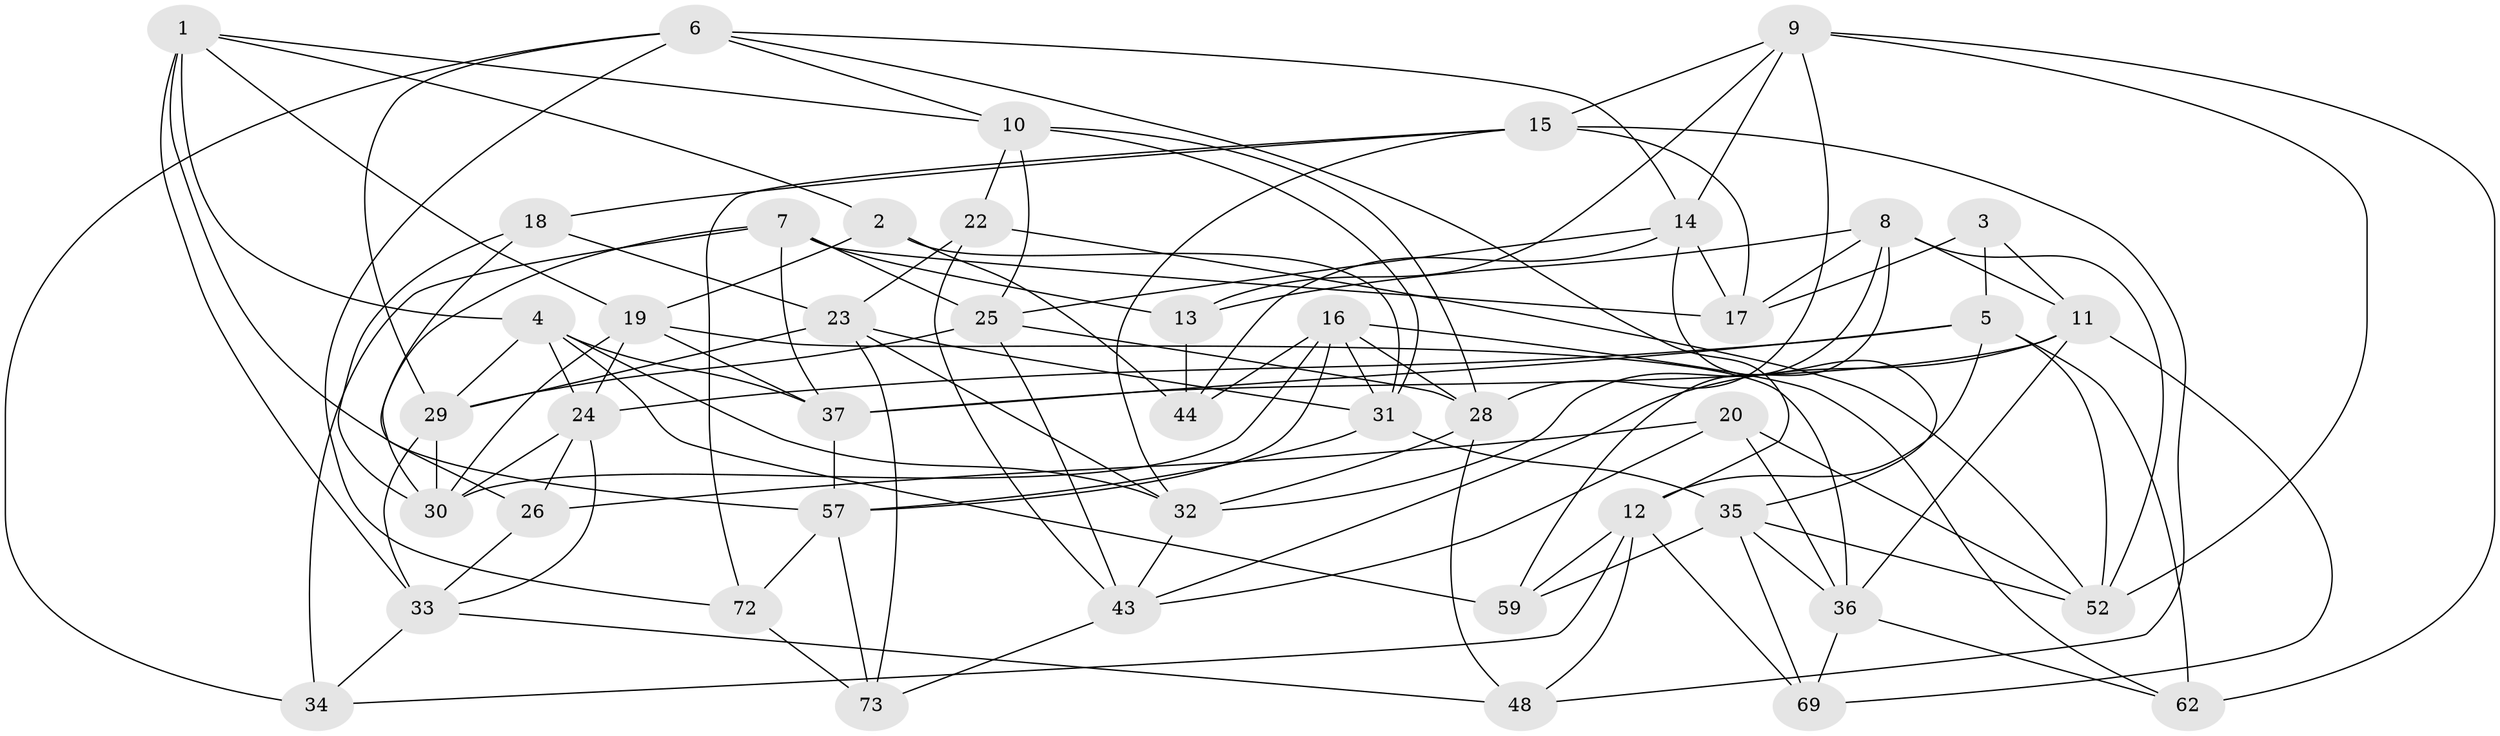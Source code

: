 // Generated by graph-tools (version 1.1) at 2025/24/03/03/25 07:24:24]
// undirected, 45 vertices, 119 edges
graph export_dot {
graph [start="1"]
  node [color=gray90,style=filled];
  1 [super="+42"];
  2;
  3;
  4 [super="+39"];
  5 [super="+61"];
  6 [super="+51"];
  7 [super="+27"];
  8 [super="+75"];
  9 [super="+64"];
  10 [super="+71"];
  11 [super="+47"];
  12 [super="+50"];
  13;
  14 [super="+38"];
  15 [super="+60"];
  16 [super="+45"];
  17 [super="+65"];
  18;
  19 [super="+21"];
  20;
  22;
  23 [super="+53"];
  24 [super="+63"];
  25 [super="+70"];
  26;
  28 [super="+40"];
  29 [super="+46"];
  30 [super="+56"];
  31 [super="+54"];
  32 [super="+66"];
  33 [super="+41"];
  34;
  35 [super="+68"];
  36 [super="+67"];
  37 [super="+49"];
  43 [super="+55"];
  44;
  48;
  52 [super="+58"];
  57 [super="+74"];
  59;
  62;
  69;
  72;
  73;
  1 -- 33;
  1 -- 4;
  1 -- 10;
  1 -- 2;
  1 -- 57;
  1 -- 19;
  2 -- 44;
  2 -- 19;
  2 -- 31;
  3 -- 11;
  3 -- 17 [weight=2];
  3 -- 5;
  4 -- 29;
  4 -- 59;
  4 -- 24;
  4 -- 37;
  4 -- 32;
  5 -- 37;
  5 -- 24;
  5 -- 52;
  5 -- 62;
  5 -- 12;
  6 -- 34;
  6 -- 72;
  6 -- 12;
  6 -- 10;
  6 -- 14;
  6 -- 29;
  7 -- 34;
  7 -- 13;
  7 -- 25;
  7 -- 17;
  7 -- 30;
  7 -- 37;
  8 -- 59;
  8 -- 13;
  8 -- 17;
  8 -- 32;
  8 -- 11;
  8 -- 52;
  9 -- 52;
  9 -- 28;
  9 -- 13;
  9 -- 62;
  9 -- 15;
  9 -- 14;
  10 -- 22;
  10 -- 28;
  10 -- 25;
  10 -- 31;
  11 -- 69;
  11 -- 36;
  11 -- 37;
  11 -- 43;
  12 -- 59;
  12 -- 34;
  12 -- 69;
  12 -- 48;
  13 -- 44;
  14 -- 17;
  14 -- 25;
  14 -- 35;
  14 -- 44;
  15 -- 17;
  15 -- 48;
  15 -- 32;
  15 -- 18;
  15 -- 72;
  16 -- 62;
  16 -- 44;
  16 -- 31;
  16 -- 57;
  16 -- 28;
  16 -- 30;
  18 -- 23;
  18 -- 30;
  18 -- 26;
  19 -- 30;
  19 -- 36;
  19 -- 24;
  19 -- 37;
  20 -- 36;
  20 -- 52;
  20 -- 26;
  20 -- 43;
  22 -- 43;
  22 -- 52;
  22 -- 23;
  23 -- 31;
  23 -- 32;
  23 -- 73;
  23 -- 29;
  24 -- 33;
  24 -- 26;
  24 -- 30;
  25 -- 43;
  25 -- 28;
  25 -- 29;
  26 -- 33;
  28 -- 48;
  28 -- 32;
  29 -- 33;
  29 -- 30;
  31 -- 35;
  31 -- 57;
  32 -- 43;
  33 -- 48;
  33 -- 34;
  35 -- 36;
  35 -- 59;
  35 -- 52;
  35 -- 69;
  36 -- 69;
  36 -- 62;
  37 -- 57;
  43 -- 73;
  57 -- 72;
  57 -- 73;
  72 -- 73;
}
